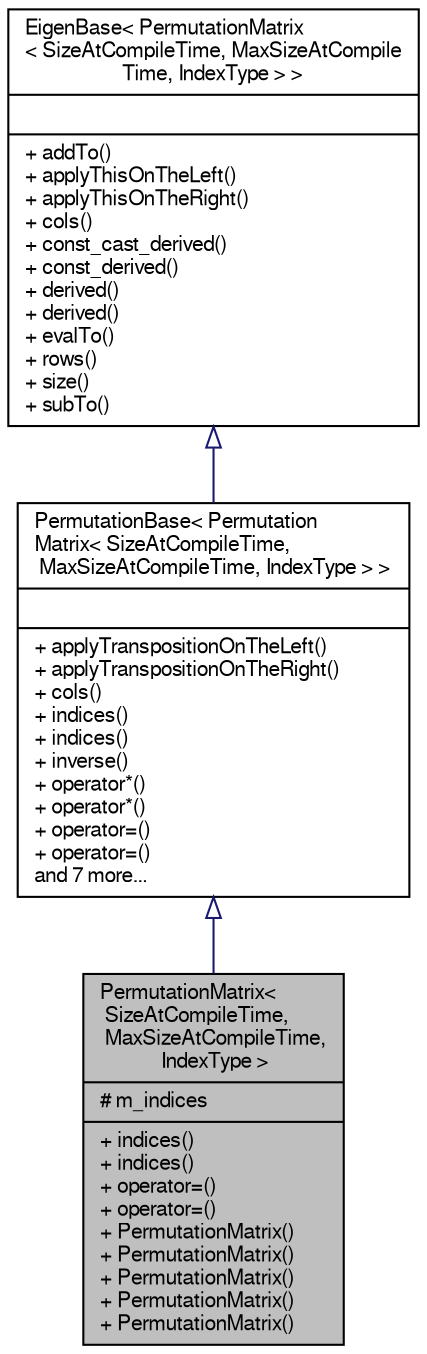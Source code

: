 digraph "PermutationMatrix&lt; SizeAtCompileTime, MaxSizeAtCompileTime, IndexType &gt;"
{
  edge [fontname="FreeSans",fontsize="10",labelfontname="FreeSans",labelfontsize="10"];
  node [fontname="FreeSans",fontsize="10",shape=record];
  Node1 [label="{PermutationMatrix\<\l SizeAtCompileTime,\l MaxSizeAtCompileTime,\l IndexType \>\n|# m_indices\l|+ indices()\l+ indices()\l+ operator=()\l+ operator=()\l+ PermutationMatrix()\l+ PermutationMatrix()\l+ PermutationMatrix()\l+ PermutationMatrix()\l+ PermutationMatrix()\l}",height=0.2,width=0.4,color="black", fillcolor="grey75", style="filled" fontcolor="black"];
  Node2 -> Node1 [dir="back",color="midnightblue",fontsize="10",style="solid",arrowtail="onormal",fontname="FreeSans"];
  Node2 [label="{PermutationBase\< Permutation\lMatrix\< SizeAtCompileTime,\l MaxSizeAtCompileTime, IndexType \> \>\n||+ applyTranspositionOnTheLeft()\l+ applyTranspositionOnTheRight()\l+ cols()\l+ indices()\l+ indices()\l+ inverse()\l+ operator*()\l+ operator*()\l+ operator=()\l+ operator=()\land 7 more...\l}",height=0.2,width=0.4,color="black", fillcolor="white", style="filled",URL="$classEigen_1_1PermutationBase.html"];
  Node3 -> Node2 [dir="back",color="midnightblue",fontsize="10",style="solid",arrowtail="onormal",fontname="FreeSans"];
  Node3 [label="{EigenBase\< PermutationMatrix\l\< SizeAtCompileTime, MaxSizeAtCompile\lTime, IndexType \> \>\n||+ addTo()\l+ applyThisOnTheLeft()\l+ applyThisOnTheRight()\l+ cols()\l+ const_cast_derived()\l+ const_derived()\l+ derived()\l+ derived()\l+ evalTo()\l+ rows()\l+ size()\l+ subTo()\l}",height=0.2,width=0.4,color="black", fillcolor="white", style="filled",URL="$structEigen_1_1EigenBase.html"];
}
